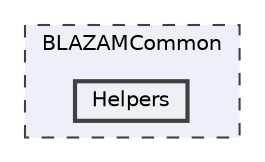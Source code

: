 digraph "BLAZAMCommon/Helpers"
{
 // LATEX_PDF_SIZE
  bgcolor="transparent";
  edge [fontname=Helvetica,fontsize=10,labelfontname=Helvetica,labelfontsize=10];
  node [fontname=Helvetica,fontsize=10,shape=box,height=0.2,width=0.4];
  compound=true
  subgraph clusterdir_ad352beff8d20127d5db7632720804fa {
    graph [ bgcolor="#edf0f7", pencolor="grey25", label="BLAZAMCommon", fontname=Helvetica,fontsize=10 style="filled,dashed", URL="dir_ad352beff8d20127d5db7632720804fa.html",tooltip=""]
  dir_31cc3343f3b8598bc4132c7b1a349328 [label="Helpers", fillcolor="#edf0f7", color="grey25", style="filled,bold", URL="dir_31cc3343f3b8598bc4132c7b1a349328.html",tooltip=""];
  }
}
